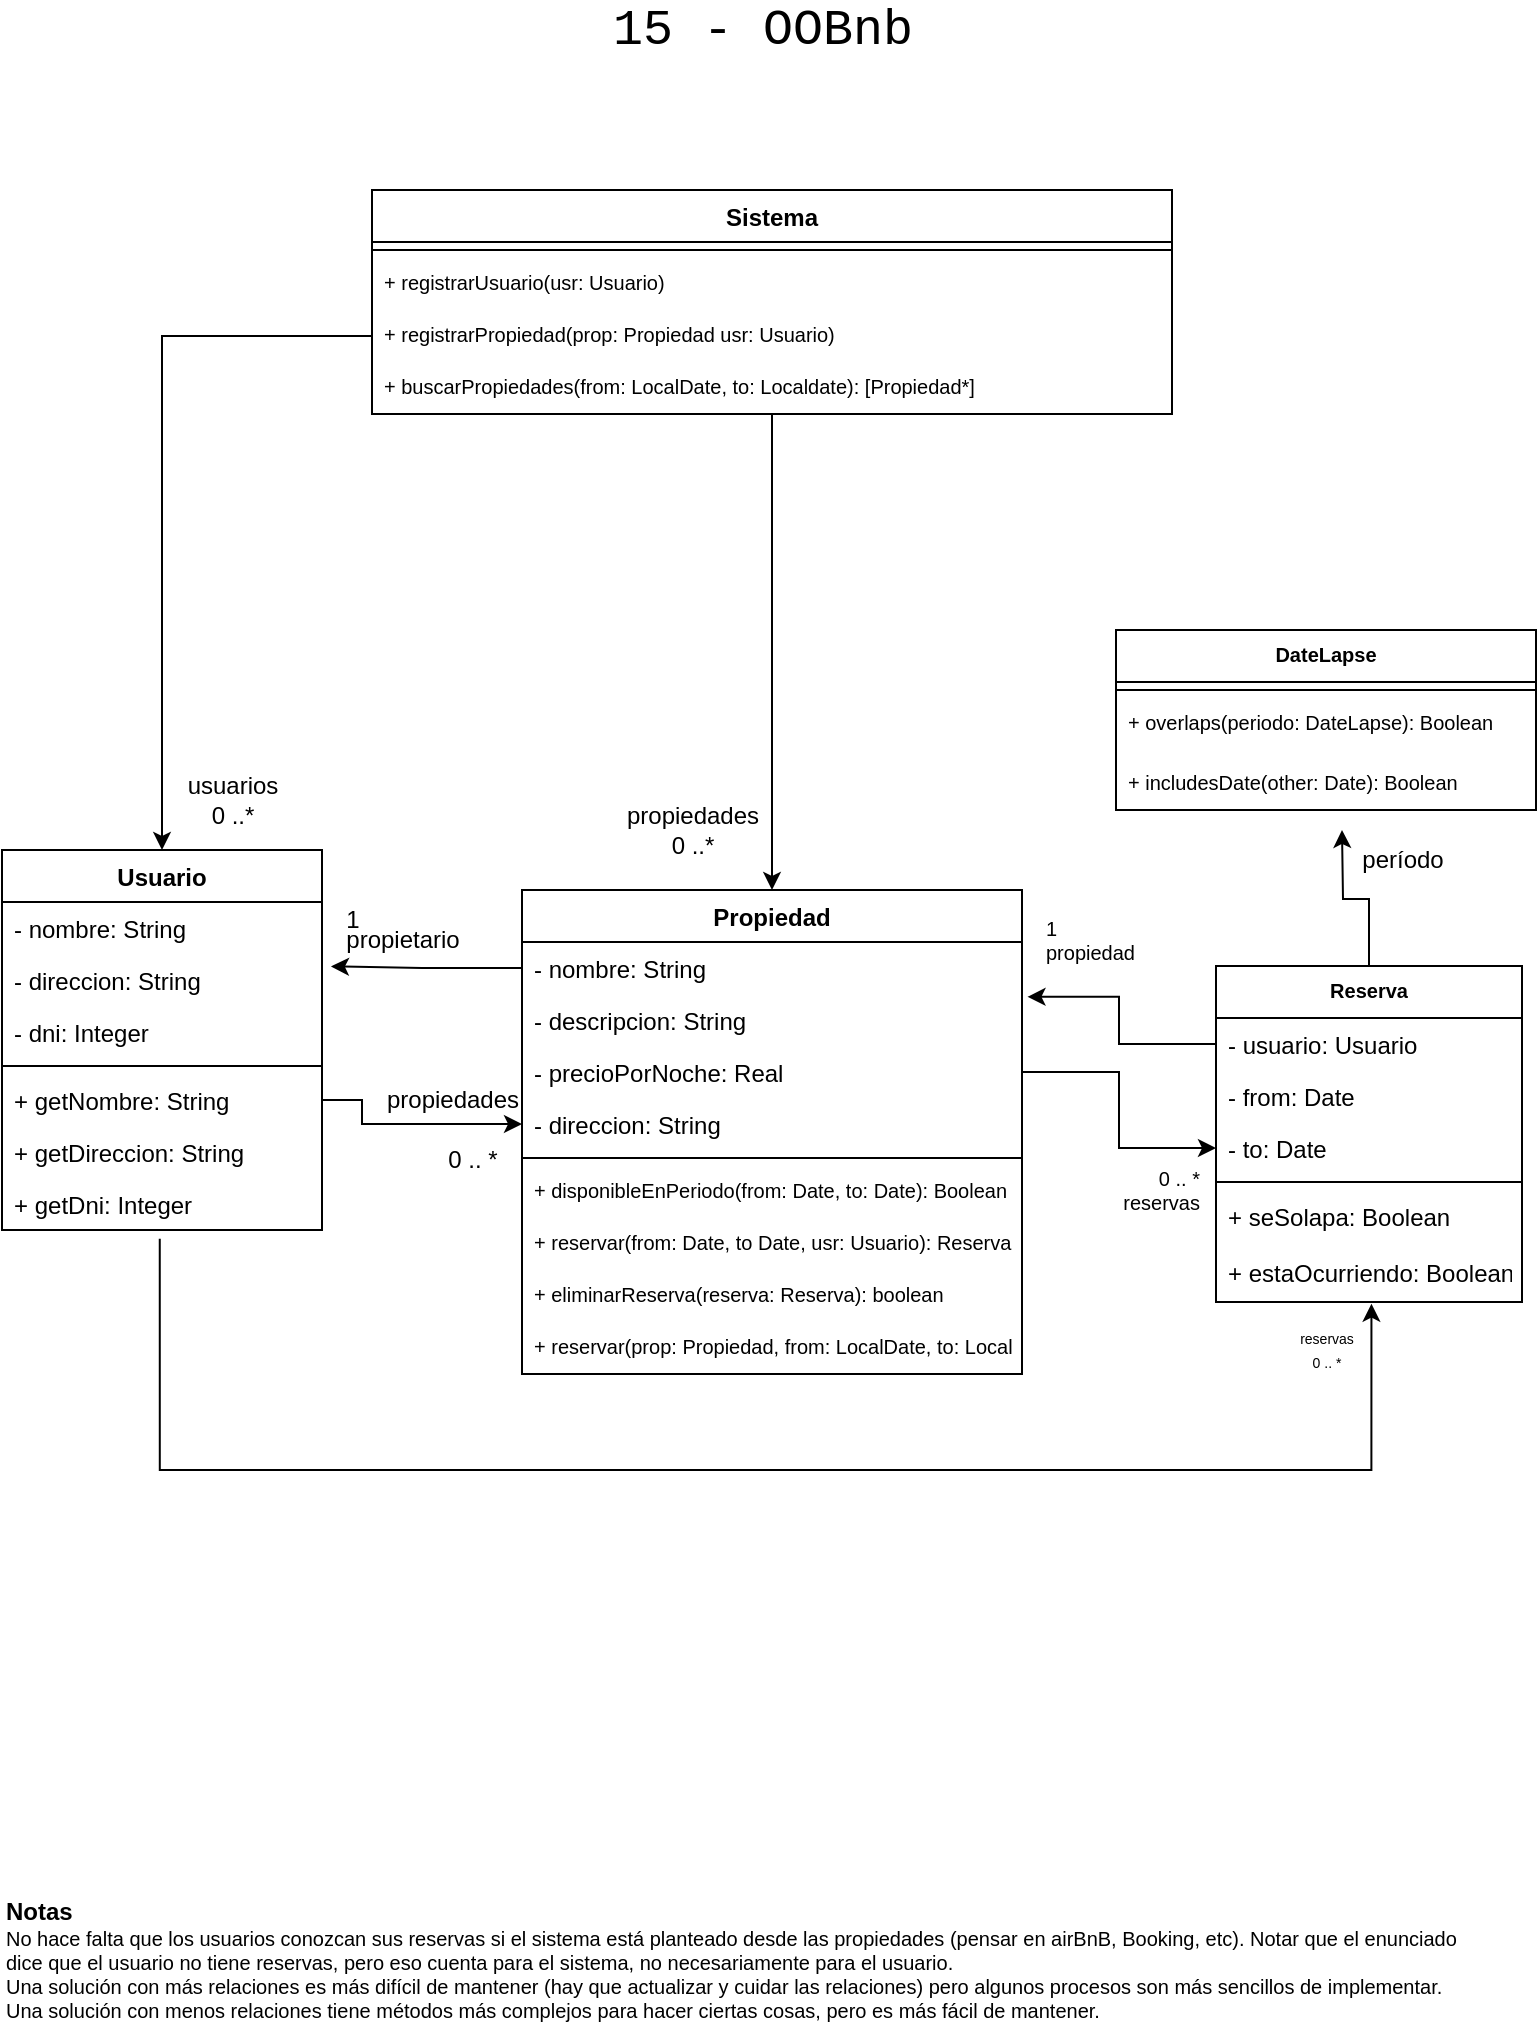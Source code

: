 <mxfile version="20.4.0" type="device"><diagram id="l5n5yc-DdeHWbX8eFRNW" name="Página-1"><mxGraphModel dx="903" dy="540" grid="1" gridSize="10" guides="1" tooltips="1" connect="1" arrows="1" fold="1" page="1" pageScale="1" pageWidth="827" pageHeight="1169" math="0" shadow="0"><root><mxCell id="0"/><mxCell id="1" parent="0"/><mxCell id="9kTilwJM0vxlk5HjA2Ax-1" value="Usuario" style="swimlane;fontStyle=1;align=center;verticalAlign=top;childLayout=stackLayout;horizontal=1;startSize=26;horizontalStack=0;resizeParent=1;resizeParentMax=0;resizeLast=0;collapsible=1;marginBottom=0;" parent="1" vertex="1"><mxGeometry x="50" y="470" width="160" height="190" as="geometry"/></mxCell><mxCell id="9kTilwJM0vxlk5HjA2Ax-2" value="- nombre: String" style="text;strokeColor=none;fillColor=none;align=left;verticalAlign=top;spacingLeft=4;spacingRight=4;overflow=hidden;rotatable=0;points=[[0,0.5],[1,0.5]];portConstraint=eastwest;" parent="9kTilwJM0vxlk5HjA2Ax-1" vertex="1"><mxGeometry y="26" width="160" height="26" as="geometry"/></mxCell><mxCell id="9kTilwJM0vxlk5HjA2Ax-9" value="- direccion: String" style="text;strokeColor=none;fillColor=none;align=left;verticalAlign=top;spacingLeft=4;spacingRight=4;overflow=hidden;rotatable=0;points=[[0,0.5],[1,0.5]];portConstraint=eastwest;" parent="9kTilwJM0vxlk5HjA2Ax-1" vertex="1"><mxGeometry y="52" width="160" height="26" as="geometry"/></mxCell><mxCell id="9kTilwJM0vxlk5HjA2Ax-10" value="- dni: Integer" style="text;strokeColor=none;fillColor=none;align=left;verticalAlign=top;spacingLeft=4;spacingRight=4;overflow=hidden;rotatable=0;points=[[0,0.5],[1,0.5]];portConstraint=eastwest;" parent="9kTilwJM0vxlk5HjA2Ax-1" vertex="1"><mxGeometry y="78" width="160" height="26" as="geometry"/></mxCell><mxCell id="9kTilwJM0vxlk5HjA2Ax-3" value="" style="line;strokeWidth=1;fillColor=none;align=left;verticalAlign=middle;spacingTop=-1;spacingLeft=3;spacingRight=3;rotatable=0;labelPosition=right;points=[];portConstraint=eastwest;strokeColor=inherit;" parent="9kTilwJM0vxlk5HjA2Ax-1" vertex="1"><mxGeometry y="104" width="160" height="8" as="geometry"/></mxCell><mxCell id="9kTilwJM0vxlk5HjA2Ax-11" value="+ getNombre: String" style="text;strokeColor=none;fillColor=none;align=left;verticalAlign=top;spacingLeft=4;spacingRight=4;overflow=hidden;rotatable=0;points=[[0,0.5],[1,0.5]];portConstraint=eastwest;" parent="9kTilwJM0vxlk5HjA2Ax-1" vertex="1"><mxGeometry y="112" width="160" height="26" as="geometry"/></mxCell><mxCell id="9kTilwJM0vxlk5HjA2Ax-4" value="+ getDireccion: String" style="text;strokeColor=none;fillColor=none;align=left;verticalAlign=top;spacingLeft=4;spacingRight=4;overflow=hidden;rotatable=0;points=[[0,0.5],[1,0.5]];portConstraint=eastwest;" parent="9kTilwJM0vxlk5HjA2Ax-1" vertex="1"><mxGeometry y="138" width="160" height="26" as="geometry"/></mxCell><mxCell id="9kTilwJM0vxlk5HjA2Ax-12" value="+ getDni: Integer" style="text;strokeColor=none;fillColor=none;align=left;verticalAlign=top;spacingLeft=4;spacingRight=4;overflow=hidden;rotatable=0;points=[[0,0.5],[1,0.5]];portConstraint=eastwest;" parent="9kTilwJM0vxlk5HjA2Ax-1" vertex="1"><mxGeometry y="164" width="160" height="26" as="geometry"/></mxCell><mxCell id="9kTilwJM0vxlk5HjA2Ax-18" value="Propiedad" style="swimlane;fontStyle=1;align=center;verticalAlign=top;childLayout=stackLayout;horizontal=1;startSize=26;horizontalStack=0;resizeParent=1;resizeParentMax=0;resizeLast=0;collapsible=1;marginBottom=0;" parent="1" vertex="1"><mxGeometry x="310" y="490" width="250" height="242" as="geometry"/></mxCell><mxCell id="9kTilwJM0vxlk5HjA2Ax-19" value="- nombre: String" style="text;strokeColor=none;fillColor=none;align=left;verticalAlign=top;spacingLeft=4;spacingRight=4;overflow=hidden;rotatable=0;points=[[0,0.5],[1,0.5]];portConstraint=eastwest;" parent="9kTilwJM0vxlk5HjA2Ax-18" vertex="1"><mxGeometry y="26" width="250" height="26" as="geometry"/></mxCell><mxCell id="9kTilwJM0vxlk5HjA2Ax-22" value="- descripcion: String" style="text;strokeColor=none;fillColor=none;align=left;verticalAlign=top;spacingLeft=4;spacingRight=4;overflow=hidden;rotatable=0;points=[[0,0.5],[1,0.5]];portConstraint=eastwest;" parent="9kTilwJM0vxlk5HjA2Ax-18" vertex="1"><mxGeometry y="52" width="250" height="26" as="geometry"/></mxCell><mxCell id="9kTilwJM0vxlk5HjA2Ax-23" value="- precioPorNoche: Real" style="text;strokeColor=none;fillColor=none;align=left;verticalAlign=top;spacingLeft=4;spacingRight=4;overflow=hidden;rotatable=0;points=[[0,0.5],[1,0.5]];portConstraint=eastwest;" parent="9kTilwJM0vxlk5HjA2Ax-18" vertex="1"><mxGeometry y="78" width="250" height="26" as="geometry"/></mxCell><mxCell id="9kTilwJM0vxlk5HjA2Ax-24" value="- direccion: String" style="text;strokeColor=none;fillColor=none;align=left;verticalAlign=top;spacingLeft=4;spacingRight=4;overflow=hidden;rotatable=0;points=[[0,0.5],[1,0.5]];portConstraint=eastwest;" parent="9kTilwJM0vxlk5HjA2Ax-18" vertex="1"><mxGeometry y="104" width="250" height="26" as="geometry"/></mxCell><mxCell id="9kTilwJM0vxlk5HjA2Ax-20" value="" style="line;strokeWidth=1;fillColor=none;align=left;verticalAlign=middle;spacingTop=-1;spacingLeft=3;spacingRight=3;rotatable=0;labelPosition=right;points=[];portConstraint=eastwest;strokeColor=inherit;" parent="9kTilwJM0vxlk5HjA2Ax-18" vertex="1"><mxGeometry y="130" width="250" height="8" as="geometry"/></mxCell><mxCell id="9kTilwJM0vxlk5HjA2Ax-21" value="+ disponibleEnPeriodo(from: Date, to: Date): Boolean" style="text;strokeColor=none;fillColor=none;align=left;verticalAlign=top;spacingLeft=4;spacingRight=4;overflow=hidden;rotatable=0;points=[[0,0.5],[1,0.5]];portConstraint=eastwest;fontSize=10;" parent="9kTilwJM0vxlk5HjA2Ax-18" vertex="1"><mxGeometry y="138" width="250" height="26" as="geometry"/></mxCell><mxCell id="9kTilwJM0vxlk5HjA2Ax-60" value="+ reservar(from: Date, to Date, usr: Usuario): Reserva" style="text;strokeColor=none;fillColor=none;align=left;verticalAlign=top;spacingLeft=4;spacingRight=4;overflow=hidden;rotatable=0;points=[[0,0.5],[1,0.5]];portConstraint=eastwest;fontSize=10;" parent="9kTilwJM0vxlk5HjA2Ax-18" vertex="1"><mxGeometry y="164" width="250" height="26" as="geometry"/></mxCell><mxCell id="jA7eyhfWsD1PMgH2jbFQ-7" value="+ eliminarReserva(reserva: Reserva): boolean" style="text;strokeColor=none;fillColor=none;align=left;verticalAlign=top;spacingLeft=4;spacingRight=4;overflow=hidden;rotatable=0;points=[[0,0.5],[1,0.5]];portConstraint=eastwest;fontSize=10;" parent="9kTilwJM0vxlk5HjA2Ax-18" vertex="1"><mxGeometry y="190" width="250" height="26" as="geometry"/></mxCell><mxCell id="9kTilwJM0vxlk5HjA2Ax-40" value="+ reservar(prop: Propiedad, from: LocalDate, to: Localdate, usr: Usuario): Reserva" style="text;strokeColor=none;fillColor=none;align=left;verticalAlign=top;spacingLeft=4;spacingRight=4;overflow=hidden;rotatable=0;points=[[0,0.5],[1,0.5]];portConstraint=eastwest;fontSize=10;" parent="9kTilwJM0vxlk5HjA2Ax-18" vertex="1"><mxGeometry y="216" width="250" height="26" as="geometry"/></mxCell><mxCell id="9kTilwJM0vxlk5HjA2Ax-25" style="edgeStyle=orthogonalEdgeStyle;rounded=0;orthogonalLoop=1;jettySize=auto;html=1;exitX=0;exitY=0.5;exitDx=0;exitDy=0;entryX=1.028;entryY=0.238;entryDx=0;entryDy=0;entryPerimeter=0;" parent="1" source="9kTilwJM0vxlk5HjA2Ax-19" target="9kTilwJM0vxlk5HjA2Ax-9" edge="1"><mxGeometry relative="1" as="geometry"/></mxCell><mxCell id="9kTilwJM0vxlk5HjA2Ax-26" value="propietario" style="text;html=1;align=center;verticalAlign=middle;resizable=0;points=[];autosize=1;strokeColor=none;fillColor=none;" parent="1" vertex="1"><mxGeometry x="210" y="500" width="80" height="30" as="geometry"/></mxCell><mxCell id="9kTilwJM0vxlk5HjA2Ax-27" value="1" style="text;html=1;align=center;verticalAlign=middle;resizable=0;points=[];autosize=1;strokeColor=none;fillColor=none;" parent="1" vertex="1"><mxGeometry x="210" y="490" width="30" height="30" as="geometry"/></mxCell><mxCell id="9kTilwJM0vxlk5HjA2Ax-28" style="edgeStyle=orthogonalEdgeStyle;rounded=0;orthogonalLoop=1;jettySize=auto;html=1;exitX=1;exitY=0.5;exitDx=0;exitDy=0;" parent="1" source="9kTilwJM0vxlk5HjA2Ax-11" edge="1"><mxGeometry relative="1" as="geometry"><mxPoint x="310" y="607" as="targetPoint"/><Array as="points"><mxPoint x="230" y="595"/><mxPoint x="230" y="607"/></Array></mxGeometry></mxCell><mxCell id="9kTilwJM0vxlk5HjA2Ax-29" value="propiedades" style="text;html=1;align=center;verticalAlign=middle;resizable=0;points=[];autosize=1;strokeColor=none;fillColor=none;" parent="1" vertex="1"><mxGeometry x="230" y="580" width="90" height="30" as="geometry"/></mxCell><mxCell id="9kTilwJM0vxlk5HjA2Ax-33" value="0 .. *" style="text;html=1;align=center;verticalAlign=middle;resizable=0;points=[];autosize=1;strokeColor=none;fillColor=none;" parent="1" vertex="1"><mxGeometry x="260" y="610" width="50" height="30" as="geometry"/></mxCell><mxCell id="jA7eyhfWsD1PMgH2jbFQ-8" style="edgeStyle=orthogonalEdgeStyle;rounded=0;orthogonalLoop=1;jettySize=auto;html=1;entryX=0.5;entryY=0;entryDx=0;entryDy=0;fontSize=12;" parent="1" source="9kTilwJM0vxlk5HjA2Ax-34" target="9kTilwJM0vxlk5HjA2Ax-18" edge="1"><mxGeometry relative="1" as="geometry"/></mxCell><mxCell id="9kTilwJM0vxlk5HjA2Ax-34" value="Sistema" style="swimlane;fontStyle=1;align=center;verticalAlign=top;childLayout=stackLayout;horizontal=1;startSize=26;horizontalStack=0;resizeParent=1;resizeParentMax=0;resizeLast=0;collapsible=1;marginBottom=0;" parent="1" vertex="1"><mxGeometry x="235" y="140" width="400" height="112" as="geometry"/></mxCell><mxCell id="9kTilwJM0vxlk5HjA2Ax-36" value="" style="line;strokeWidth=1;fillColor=none;align=left;verticalAlign=middle;spacingTop=-1;spacingLeft=3;spacingRight=3;rotatable=0;labelPosition=right;points=[];portConstraint=eastwest;strokeColor=inherit;" parent="9kTilwJM0vxlk5HjA2Ax-34" vertex="1"><mxGeometry y="26" width="400" height="8" as="geometry"/></mxCell><mxCell id="9kTilwJM0vxlk5HjA2Ax-37" value="+ registrarUsuario(usr: Usuario)" style="text;strokeColor=none;fillColor=none;align=left;verticalAlign=top;spacingLeft=4;spacingRight=4;overflow=hidden;rotatable=0;points=[[0,0.5],[1,0.5]];portConstraint=eastwest;fontSize=10;" parent="9kTilwJM0vxlk5HjA2Ax-34" vertex="1"><mxGeometry y="34" width="400" height="26" as="geometry"/></mxCell><mxCell id="9kTilwJM0vxlk5HjA2Ax-38" value="+ registrarPropiedad(prop: Propiedad usr: Usuario)" style="text;strokeColor=none;fillColor=none;align=left;verticalAlign=top;spacingLeft=4;spacingRight=4;overflow=hidden;rotatable=0;points=[[0,0.5],[1,0.5]];portConstraint=eastwest;fontSize=10;" parent="9kTilwJM0vxlk5HjA2Ax-34" vertex="1"><mxGeometry y="60" width="400" height="26" as="geometry"/></mxCell><mxCell id="9kTilwJM0vxlk5HjA2Ax-39" value="+ buscarPropiedades(from: LocalDate, to: Localdate): [Propiedad*]" style="text;strokeColor=none;fillColor=none;align=left;verticalAlign=top;spacingLeft=4;spacingRight=4;overflow=hidden;rotatable=0;points=[[0,0.5],[1,0.5]];portConstraint=eastwest;fontSize=10;" parent="9kTilwJM0vxlk5HjA2Ax-34" vertex="1"><mxGeometry y="86" width="400" height="26" as="geometry"/></mxCell><mxCell id="jA7eyhfWsD1PMgH2jbFQ-9" style="edgeStyle=orthogonalEdgeStyle;rounded=0;orthogonalLoop=1;jettySize=auto;html=1;fontSize=12;" parent="1" source="9kTilwJM0vxlk5HjA2Ax-42" edge="1"><mxGeometry relative="1" as="geometry"><mxPoint x="720" y="460" as="targetPoint"/></mxGeometry></mxCell><mxCell id="9kTilwJM0vxlk5HjA2Ax-42" value="Reserva" style="swimlane;fontStyle=1;align=center;verticalAlign=top;childLayout=stackLayout;horizontal=1;startSize=26;horizontalStack=0;resizeParent=1;resizeParentMax=0;resizeLast=0;collapsible=1;marginBottom=0;fontSize=10;" parent="1" vertex="1"><mxGeometry x="657" y="528" width="153" height="168" as="geometry"/></mxCell><mxCell id="9kTilwJM0vxlk5HjA2Ax-43" value="- usuario: Usuario" style="text;strokeColor=none;fillColor=none;align=left;verticalAlign=top;spacingLeft=4;spacingRight=4;overflow=hidden;rotatable=0;points=[[0,0.5],[1,0.5]];portConstraint=eastwest;fontSize=12;" parent="9kTilwJM0vxlk5HjA2Ax-42" vertex="1"><mxGeometry y="26" width="153" height="26" as="geometry"/></mxCell><mxCell id="9kTilwJM0vxlk5HjA2Ax-51" value="- from: Date" style="text;strokeColor=none;fillColor=none;align=left;verticalAlign=top;spacingLeft=4;spacingRight=4;overflow=hidden;rotatable=0;points=[[0,0.5],[1,0.5]];portConstraint=eastwest;fontSize=12;" parent="9kTilwJM0vxlk5HjA2Ax-42" vertex="1"><mxGeometry y="52" width="153" height="26" as="geometry"/></mxCell><mxCell id="9kTilwJM0vxlk5HjA2Ax-52" value="- to: Date" style="text;strokeColor=none;fillColor=none;align=left;verticalAlign=top;spacingLeft=4;spacingRight=4;overflow=hidden;rotatable=0;points=[[0,0.5],[1,0.5]];portConstraint=eastwest;fontSize=12;" parent="9kTilwJM0vxlk5HjA2Ax-42" vertex="1"><mxGeometry y="78" width="153" height="26" as="geometry"/></mxCell><mxCell id="9kTilwJM0vxlk5HjA2Ax-44" value="" style="line;strokeWidth=1;fillColor=none;align=left;verticalAlign=middle;spacingTop=-1;spacingLeft=3;spacingRight=3;rotatable=0;labelPosition=right;points=[];portConstraint=eastwest;strokeColor=inherit;fontSize=10;" parent="9kTilwJM0vxlk5HjA2Ax-42" vertex="1"><mxGeometry y="104" width="153" height="8" as="geometry"/></mxCell><mxCell id="jA7eyhfWsD1PMgH2jbFQ-4" value="+ seSolapa: Boolean" style="text;strokeColor=none;fillColor=none;align=left;verticalAlign=top;spacingLeft=4;spacingRight=4;overflow=hidden;rotatable=0;points=[[0,0.5],[1,0.5]];portConstraint=eastwest;fontSize=12;" parent="9kTilwJM0vxlk5HjA2Ax-42" vertex="1"><mxGeometry y="112" width="153" height="28" as="geometry"/></mxCell><mxCell id="_iVlPK1f6VaW1LK6Gdkd-6" value="+ estaOcurriendo: Boolean" style="text;strokeColor=none;fillColor=none;align=left;verticalAlign=top;spacingLeft=4;spacingRight=4;overflow=hidden;rotatable=0;points=[[0,0.5],[1,0.5]];portConstraint=eastwest;fontSize=12;" parent="9kTilwJM0vxlk5HjA2Ax-42" vertex="1"><mxGeometry y="140" width="153" height="28" as="geometry"/></mxCell><mxCell id="9kTilwJM0vxlk5HjA2Ax-49" value="1&lt;br&gt;&lt;div style=&quot;&quot;&gt;&lt;span style=&quot;background-color: initial;&quot;&gt;propiedad&lt;/span&gt;&lt;/div&gt;" style="text;html=1;align=left;verticalAlign=middle;resizable=0;points=[];autosize=1;strokeColor=none;fillColor=none;fontSize=10;" parent="1" vertex="1"><mxGeometry x="570" y="495" width="70" height="40" as="geometry"/></mxCell><mxCell id="9kTilwJM0vxlk5HjA2Ax-54" style="edgeStyle=orthogonalEdgeStyle;rounded=0;orthogonalLoop=1;jettySize=auto;html=1;exitX=1;exitY=0.5;exitDx=0;exitDy=0;entryX=0;entryY=0.5;entryDx=0;entryDy=0;fontSize=10;" parent="1" source="9kTilwJM0vxlk5HjA2Ax-23" target="9kTilwJM0vxlk5HjA2Ax-52" edge="1"><mxGeometry relative="1" as="geometry"/></mxCell><mxCell id="9kTilwJM0vxlk5HjA2Ax-55" value="0 .. *&lt;br&gt;&lt;div style=&quot;&quot;&gt;&lt;span style=&quot;background-color: initial;&quot;&gt;reservas&lt;/span&gt;&lt;/div&gt;" style="text;html=1;align=right;verticalAlign=middle;resizable=0;points=[];autosize=1;strokeColor=none;fillColor=none;fontSize=10;" parent="1" vertex="1"><mxGeometry x="590" y="620" width="60" height="40" as="geometry"/></mxCell><mxCell id="9kTilwJM0vxlk5HjA2Ax-56" style="edgeStyle=orthogonalEdgeStyle;rounded=0;orthogonalLoop=1;jettySize=auto;html=1;exitX=0;exitY=0.5;exitDx=0;exitDy=0;entryX=0.5;entryY=0;entryDx=0;entryDy=0;fontSize=10;" parent="1" source="9kTilwJM0vxlk5HjA2Ax-38" target="9kTilwJM0vxlk5HjA2Ax-1" edge="1"><mxGeometry relative="1" as="geometry"><mxPoint x="230" y="291" as="sourcePoint"/></mxGeometry></mxCell><mxCell id="9kTilwJM0vxlk5HjA2Ax-57" value="usuarios&lt;br&gt;0 ..*" style="text;html=1;align=center;verticalAlign=middle;resizable=0;points=[];autosize=1;strokeColor=none;fillColor=none;" parent="1" vertex="1"><mxGeometry x="130" y="425" width="70" height="40" as="geometry"/></mxCell><mxCell id="9kTilwJM0vxlk5HjA2Ax-59" value="propiedades&lt;br&gt;0 ..*" style="text;html=1;align=center;verticalAlign=middle;resizable=0;points=[];autosize=1;strokeColor=none;fillColor=none;" parent="1" vertex="1"><mxGeometry x="350" y="440" width="90" height="40" as="geometry"/></mxCell><mxCell id="9kTilwJM0vxlk5HjA2Ax-64" style="edgeStyle=orthogonalEdgeStyle;rounded=0;orthogonalLoop=1;jettySize=auto;html=1;exitX=0;exitY=0.5;exitDx=0;exitDy=0;entryX=1.011;entryY=0.054;entryDx=0;entryDy=0;entryPerimeter=0;fontSize=10;" parent="1" source="9kTilwJM0vxlk5HjA2Ax-43" target="9kTilwJM0vxlk5HjA2Ax-22" edge="1"><mxGeometry relative="1" as="geometry"/></mxCell><mxCell id="9kTilwJM0vxlk5HjA2Ax-66" value="DateLapse" style="swimlane;fontStyle=1;align=center;verticalAlign=top;childLayout=stackLayout;horizontal=1;startSize=26;horizontalStack=0;resizeParent=1;resizeParentMax=0;resizeLast=0;collapsible=1;marginBottom=0;fontSize=10;" parent="1" vertex="1"><mxGeometry x="607" y="360" width="210" height="90" as="geometry"/></mxCell><mxCell id="9kTilwJM0vxlk5HjA2Ax-68" value="" style="line;strokeWidth=1;fillColor=none;align=left;verticalAlign=middle;spacingTop=-1;spacingLeft=3;spacingRight=3;rotatable=0;labelPosition=right;points=[];portConstraint=eastwest;strokeColor=inherit;fontSize=10;" parent="9kTilwJM0vxlk5HjA2Ax-66" vertex="1"><mxGeometry y="26" width="210" height="8" as="geometry"/></mxCell><mxCell id="9kTilwJM0vxlk5HjA2Ax-69" value="+ overlaps(periodo: DateLapse): Boolean" style="text;strokeColor=none;fillColor=none;align=left;verticalAlign=top;spacingLeft=4;spacingRight=4;overflow=hidden;rotatable=0;points=[[0,0.5],[1,0.5]];portConstraint=eastwest;fontSize=10;" parent="9kTilwJM0vxlk5HjA2Ax-66" vertex="1"><mxGeometry y="34" width="210" height="30" as="geometry"/></mxCell><mxCell id="_iVlPK1f6VaW1LK6Gdkd-7" value="+ includesDate(other: Date): Boolean" style="text;strokeColor=none;fillColor=none;align=left;verticalAlign=top;spacingLeft=4;spacingRight=4;overflow=hidden;rotatable=0;points=[[0,0.5],[1,0.5]];portConstraint=eastwest;fontSize=10;" parent="9kTilwJM0vxlk5HjA2Ax-66" vertex="1"><mxGeometry y="64" width="210" height="26" as="geometry"/></mxCell><mxCell id="jA7eyhfWsD1PMgH2jbFQ-2" value="período" style="text;html=1;align=center;verticalAlign=middle;resizable=0;points=[];autosize=1;strokeColor=none;fillColor=none;" parent="1" vertex="1"><mxGeometry x="720" y="460" width="60" height="30" as="geometry"/></mxCell><mxCell id="jA7eyhfWsD1PMgH2jbFQ-6" value="&lt;font style=&quot;font-size: 12px;&quot;&gt;&lt;b&gt;Notas&lt;/b&gt;&lt;br&gt;&lt;/font&gt;No hace falta que los usuarios conozcan sus reservas si el sistema está planteado desde las propiedades (pensar en airBnB, Booking, etc). Notar que el enunciado&lt;br&gt;dice que el usuario no tiene reservas, pero eso cuenta para el sistema, no necesariamente para el usuario.&lt;br&gt;Una solución con más relaciones es más difícil de mantener (hay que actualizar y cuidar las relaciones) pero algunos procesos son más sencillos de implementar. &lt;br&gt;Una solución con menos relaciones tiene métodos más complejos para hacer ciertas cosas, pero es más fácil de mantener." style="text;html=1;align=left;verticalAlign=middle;resizable=0;points=[];autosize=1;strokeColor=none;fillColor=none;fontSize=10;" parent="1" vertex="1"><mxGeometry x="50" y="985" width="750" height="80" as="geometry"/></mxCell><mxCell id="_iVlPK1f6VaW1LK6Gdkd-1" value="&lt;font face=&quot;Courier New&quot; style=&quot;font-size: 25px;&quot;&gt;15 - OOBnb&lt;/font&gt;" style="text;html=1;align=center;verticalAlign=middle;resizable=0;points=[];autosize=1;strokeColor=none;fillColor=none;" parent="1" vertex="1"><mxGeometry x="345" y="50" width="170" height="20" as="geometry"/></mxCell><mxCell id="_iVlPK1f6VaW1LK6Gdkd-2" style="edgeStyle=orthogonalEdgeStyle;rounded=0;orthogonalLoop=1;jettySize=auto;html=1;exitX=0.493;exitY=1.167;exitDx=0;exitDy=0;fontFamily=Courier New;fontSize=25;exitPerimeter=0;entryX=0.508;entryY=1.03;entryDx=0;entryDy=0;entryPerimeter=0;" parent="1" source="9kTilwJM0vxlk5HjA2Ax-12" target="_iVlPK1f6VaW1LK6Gdkd-6" edge="1"><mxGeometry relative="1" as="geometry"><mxPoint x="718" y="700" as="targetPoint"/><Array as="points"><mxPoint x="129" y="780"/><mxPoint x="735" y="780"/></Array></mxGeometry></mxCell><mxCell id="_iVlPK1f6VaW1LK6Gdkd-4" value="&lt;font face=&quot;Helvetica&quot; style=&quot;font-size: 7px;&quot;&gt;reservas&lt;br&gt;&lt;br&gt;&lt;/font&gt;" style="text;html=1;align=center;verticalAlign=middle;resizable=0;points=[];autosize=1;strokeColor=none;fillColor=none;fontSize=25;fontFamily=Courier New;" parent="1" vertex="1"><mxGeometry x="692" y="690" width="40" height="70" as="geometry"/></mxCell><mxCell id="_iVlPK1f6VaW1LK6Gdkd-5" value="0 .. *" style="text;html=1;align=center;verticalAlign=middle;resizable=0;points=[];autosize=1;strokeColor=none;fillColor=none;fontSize=7;fontFamily=Helvetica;" parent="1" vertex="1"><mxGeometry x="697" y="722" width="30" height="10" as="geometry"/></mxCell></root></mxGraphModel></diagram></mxfile>